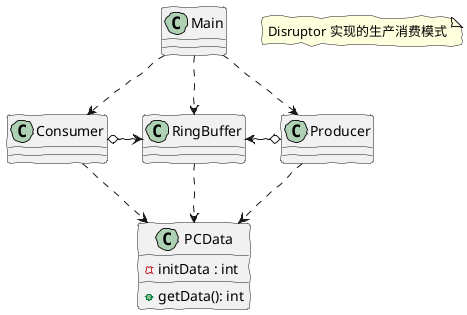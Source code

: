 @startuml

skinparam backgroundColor #FFF
skinparam handwritten true

note as N1
 Disruptor 实现的生产消费模式
end note

class PCData{
    - initData : int
    + getData(): int
}

RingBuffer .down.> PCData

Consumer o-right-> RingBuffer
Consumer .down.> PCData
Producer o-left-> RingBuffer
Producer ..> PCData

Main ..> Consumer
Main ..> Producer
Main ..> RingBuffer

@enduml